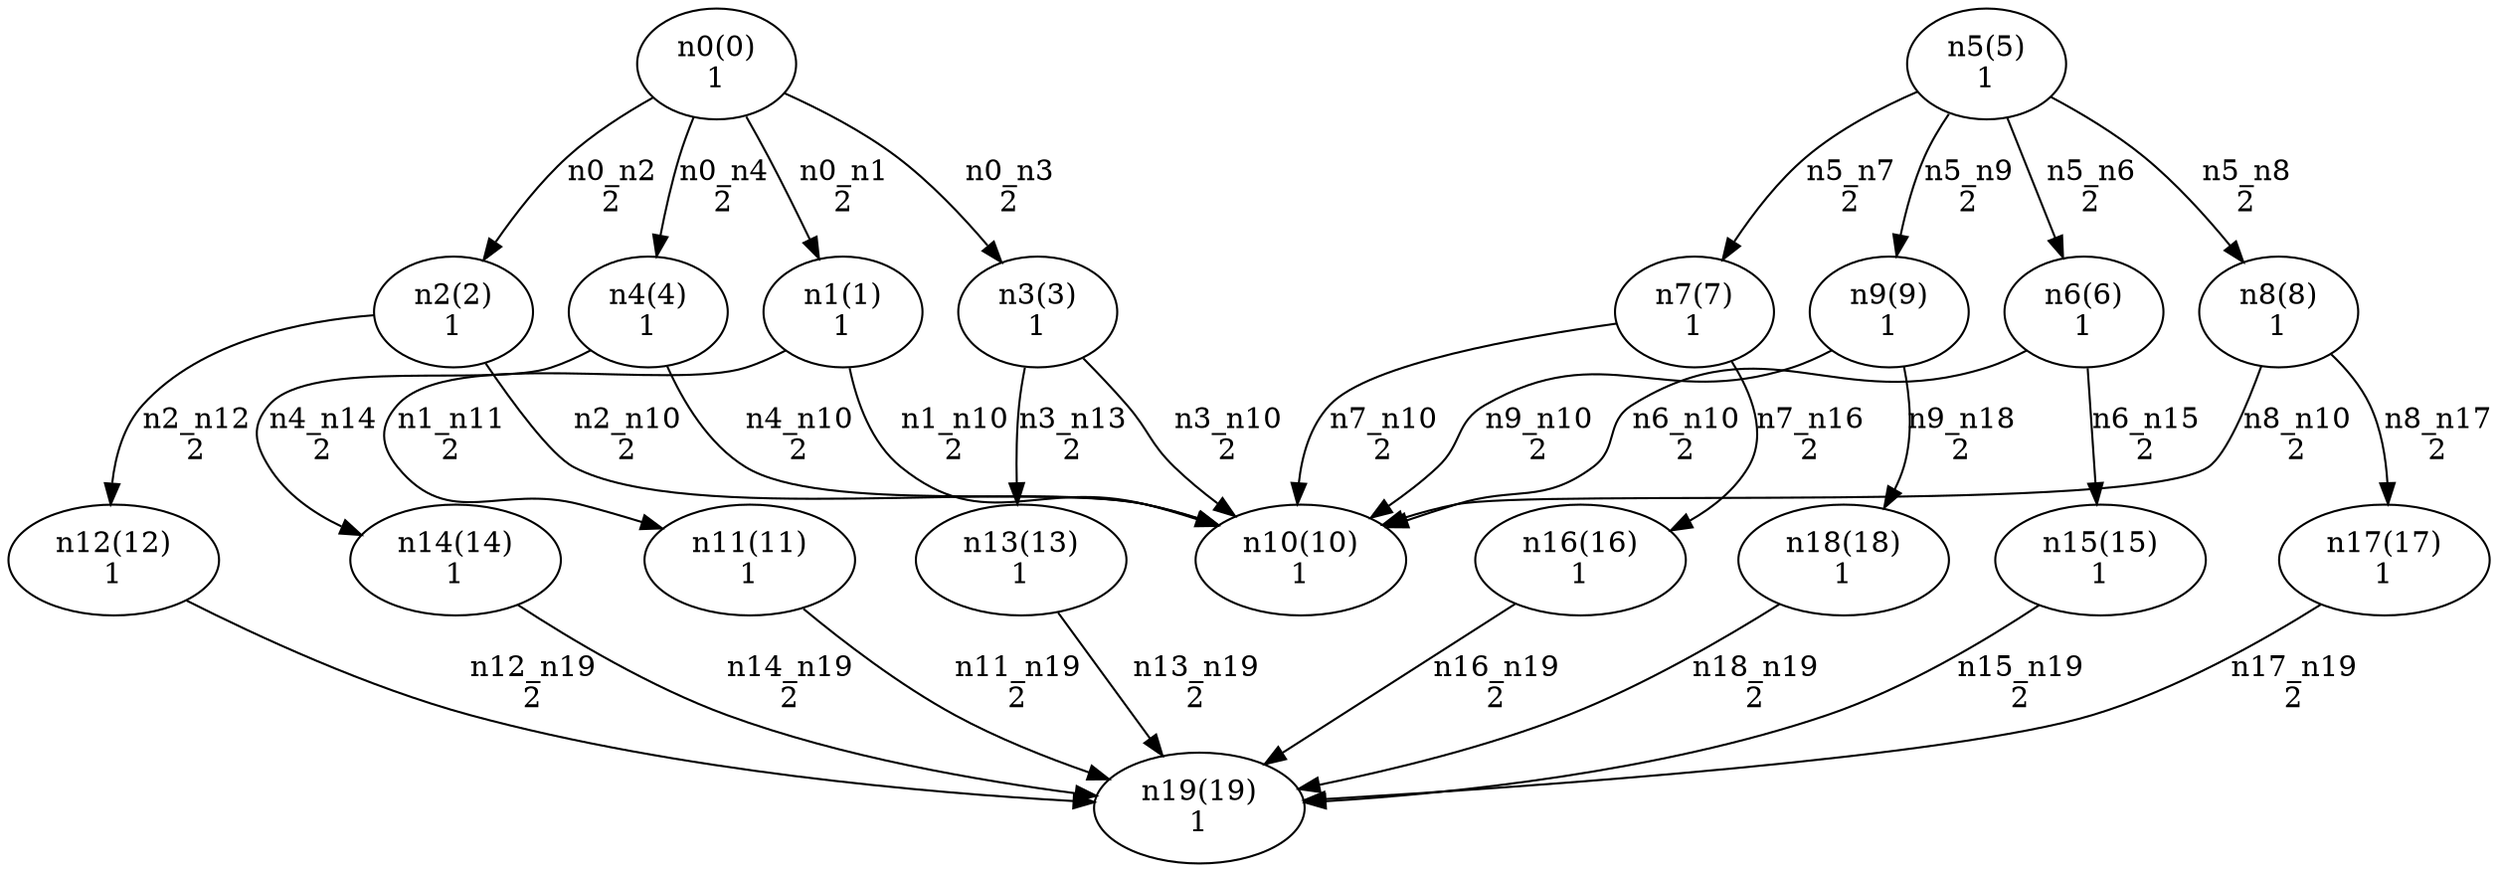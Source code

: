 digraph test_0 {
    size="28,40";
    n0 [ label="n0(0)\n1" ];
    n1 [ label="n1(1)\n1" ];
    n2 [ label="n2(2)\n1" ];
    n3 [ label="n3(3)\n1" ];
    n4 [ label="n4(4)\n1" ];
    n10 [ label="n10(10)\n1" ];
    n11 [ label="n11(11)\n1" ];
    n12 [ label="n12(12)\n1" ];
    n13 [ label="n13(13)\n1" ];
    n14 [ label="n14(14)\n1" ];
    n5 [ label="n5(5)\n1" ];
    n6 [ label="n6(6)\n1" ];
    n7 [ label="n7(7)\n1" ];
    n8 [ label="n8(8)\n1" ];
    n9 [ label="n9(9)\n1" ];
    n15 [ label="n15(15)\n1" ];
    n16 [ label="n16(16)\n1" ];
    n17 [ label="n17(17)\n1" ];
    n18 [ label="n18(18)\n1" ];
    n19 [ label="n19(19)\n1" ];

    n0 -> n1 [ label="n0_n1\n2" ];
    n0 -> n2 [ label="n0_n2\n2" ];
    n0 -> n3 [ label="n0_n3\n2" ];
    n0 -> n4 [ label="n0_n4\n2" ];
    n1 -> n10 [ label="n1_n10\n2" ];
    n1 -> n11 [ label="n1_n11\n2" ];
    n2 -> n10 [ label="n2_n10\n2" ];
    n2 -> n12 [ label="n2_n12\n2" ];
    n3 -> n10 [ label="n3_n10\n2" ];
    n3 -> n13 [ label="n3_n13\n2" ];
    n4 -> n10 [ label="n4_n10\n2" ];
    n4 -> n14 [ label="n4_n14\n2" ];
    n5 -> n6 [ label="n5_n6\n2" ];
    n5 -> n7 [ label="n5_n7\n2" ];
    n5 -> n8 [ label="n5_n8\n2" ];
    n5 -> n9 [ label="n5_n9\n2" ];
    n6 -> n10 [ label="n6_n10\n2" ];
    n6 -> n15 [ label="n6_n15\n2" ];
    n7 -> n10 [ label="n7_n10\n2" ];
    n7 -> n16 [ label="n7_n16\n2" ];
    n8 -> n10 [ label="n8_n10\n2" ];
    n8 -> n17 [ label="n8_n17\n2" ];
    n9 -> n10 [ label="n9_n10\n2" ];
    n9 -> n18 [ label="n9_n18\n2" ];
    n11 -> n19 [ label="n11_n19\n2" ];
    n12 -> n19 [ label="n12_n19\n2" ];
    n13 -> n19 [ label="n13_n19\n2" ];
    n14 -> n19 [ label="n14_n19\n2" ];
    n15 -> n19 [ label="n15_n19\n2" ];
    n16 -> n19 [ label="n16_n19\n2" ];
    n17 -> n19 [ label="n17_n19\n2" ];
    n18 -> n19 [ label="n18_n19\n2" ];
}

